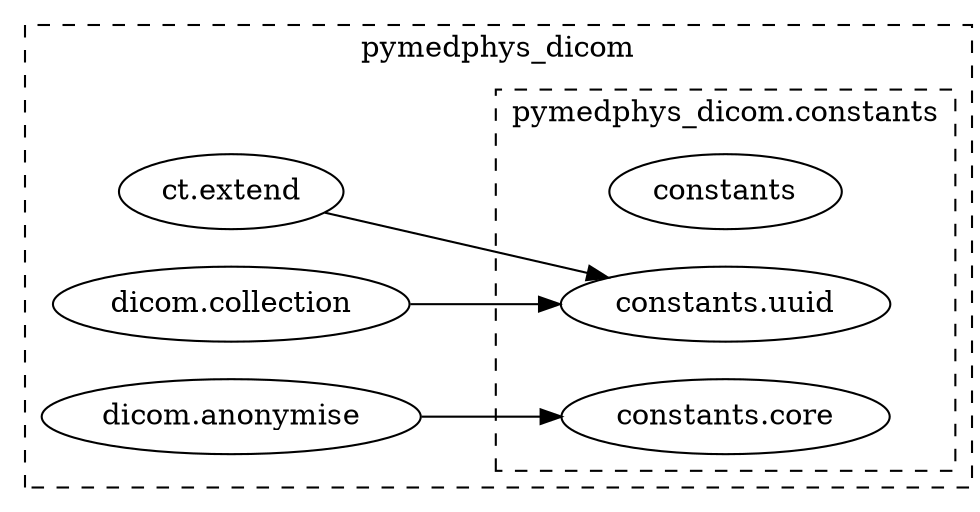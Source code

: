 strict digraph {
	graph [rankdir=LR];
	subgraph cluster_0 {
		graph [URL="#pymedphys-dicom",
			label=pymedphys_dicom,
			style=dashed
		];
		subgraph cluster_1 {
			graph [URL="#pymedphys-dicom-constants",
				label="pymedphys_dicom.constants"
			];
			{
				graph [rank=same];
				"pymedphys_dicom.constants"				 [URL="https://github.com/pymedphys/pymedphys/blob/master/packages/pymedphys_dicom/src/pymedphys_dicom/constants",
					label=constants];
				"pymedphys_dicom.constants.core"				 [URL="https://github.com/pymedphys/pymedphys/blob/master/packages/pymedphys_dicom/src/pymedphys_dicom/constants/core.py",
					label="constants.core"];
				"pymedphys_dicom.constants.uuid"				 [URL="https://github.com/pymedphys/pymedphys/blob/master/packages/pymedphys_dicom/src/pymedphys_dicom/constants/uuid.py",
					label="constants.uuid"];
			}
		}
		"pymedphys_dicom.ct.extend"		 [URL="https://github.com/pymedphys/pymedphys/blob/master/packages/pymedphys_dicom/src/pymedphys_dicom/ct/extend.py",
			label="ct.extend"];
		"pymedphys_dicom.dicom.anonymise"		 [URL="https://github.com/pymedphys/pymedphys/blob/master/packages/pymedphys_dicom/src/pymedphys_dicom/dicom/anonymise.py",
			label="dicom.anonymise"];
		"pymedphys_dicom.dicom.collection"		 [URL="https://github.com/pymedphys/pymedphys/blob/master/packages/pymedphys_dicom/src/pymedphys_dicom/dicom/collection.py",
			label="dicom.collection"];
	}
	"pymedphys_dicom.ct.extend" -> "pymedphys_dicom.constants.uuid";
	"pymedphys_dicom.dicom.anonymise" -> "pymedphys_dicom.constants.core";
	"pymedphys_dicom.dicom.collection" -> "pymedphys_dicom.constants.uuid";
}
